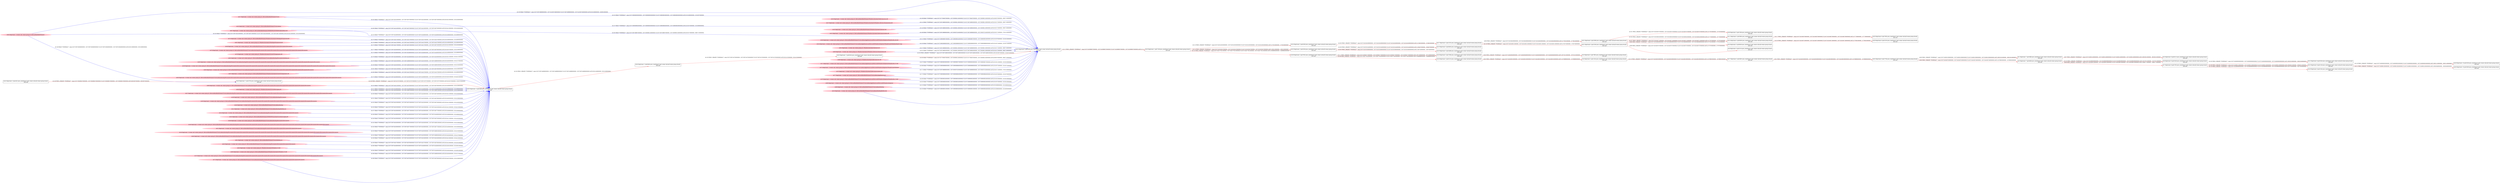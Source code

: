 digraph  {
rankdir=LR
"36"[color=pink,label="id:36 HopCount: -5 owner uid: owner group id: /Device/HarddiskVolume2/Users/admin/backup/Documents/Documents/Documents/Documents/Documents/Documents/Documents/Documents/Documents/Documents/Documents/Documents/Documents/Documents/Documents/Documents/Documents ", shape=oval,style=filled];
"35"[color=black,label="id:35 HopCount: -4 pid:5096 proc_starttime:0 cmd: owner uid:null owner group id:null,\n null null", shape=box,style=solid];
"36" -> "35" [id=128,__obj="READ"color=blue,label="id:128 READ **NORMAL**  seqs:[1557236744435000000, 1557236744682000000] T:[1557236744435000000, 1557236744682000000] relT:[5324402000000, 5324155000000]",style=solid];
"37"[color=pink,label="id:37 HopCount: -5 owner uid: owner group id: /Device/HarddiskVolume2/Users/admin/backup/Documents/Documents/Documents/Documents/Documents/Documents/Documents/Documents/Documents/Documents/Documents/Documents/Documents/Documents/Documents/Documents ", shape=oval,style=filled];
"37" -> "35" [id=129,__obj="READ"color=blue,label="id:129 READ **NORMAL**  seqs:[1557236744434000000, 1557236744681000000] T:[1557236744434000000, 1557236744681000000] relT:[5324403000000, 5324156000000]",style=solid];
"38"[color=pink,label="id:38 HopCount: -5 owner uid: owner group id: /Device/HarddiskVolume2/Users/admin/backup/Documents ", shape=oval,style=filled];
"38" -> "35" [id=130,__obj="READ"color=blue,label="id:130 READ **NORMAL**  seqs:[1557236744426000000, 1557236744674000000] T:[1557236744426000000, 1557236744674000000] relT:[5324411000000, 5324163000000]",style=solid];
"39"[color=pink,label="id:39 HopCount: -5 owner uid: owner group id: /Device/HarddiskVolume2/Users/admin/backup/Documents/Documents/Documents/Documents/Documents/Documents/Documents/Documents/Documents/Documents/Documents ", shape=oval,style=filled];
"39" -> "35" [id=131,__obj="READ"color=blue,label="id:131 READ **NORMAL**  seqs:[1557236744432000000, 1557236744679000000] T:[1557236744432000000, 1557236744679000000] relT:[5324405000000, 5324158000000]",style=solid];
"40"[color=pink,label="id:40 HopCount: -5 owner uid: owner group id: /Device/HarddiskVolume2/Users/admin/backup ", shape=oval,style=filled];
"40" -> "35" [id=132,__obj="READ"color=blue,label="id:132 READ **NORMAL**  seqs:[1557236744425000000, 1557236744674000000] T:[1557236744425000000, 1557236744674000000] relT:[5324412000000, 5324163000000]",style=solid];
"41"[color=pink,label="id:41 HopCount: -5 owner uid: owner group id: /Device/HarddiskVolume2/Users/admin/backup/desktop.ini ", shape=oval,style=filled];
"41" -> "35" [id=133,__obj="READ"color=blue,label="id:133 READ **NORMAL**  seqs:[1557236744425000000, 1557236744425000000] T:[1557236744425000000, 1557236744425000000] relT:[5324412000000, 5324412000000]",style=solid];
"34"[color=black,label="id:34 HopCount: -3 pid:6404 proc_starttime:0 cmd: owner uid:null owner group id:null,\n null null", shape=box,style=solid];
"35" -> "34" [id=134,__obj="PROC_CREATE"color=red,label="id:134 PROC_CREATE **NORMAL**  seqs:[1557236744688000000, 1557236744688000000] T:[1557236744688000000, 1557236744688000000] relT:[5324149000000, 5324149000000]",style=solid];
"57"[color=pink,label="id:57 HopCount: -2 owner uid: owner group id: /Device/HarddiskVolume2/Users ", shape=oval,style=filled];
"57" -> "35" [id=135,__obj="READ"color=blue,label="id:135 READ **NORMAL**  seqs:[1557236744424000000, 1557236744673000000] T:[1557236744424000000, 1557236744673000000] relT:[5324413000000, 5324164000000]",style=solid];
"43"[color=black,label="id:43 HopCount: -5 pid:4704 proc_starttime:0 cmd: owner uid:null owner group id:null,\n null null", shape=box,style=solid];
"43" -> "35" [id=136,__obj="PROC_CREATE"color=red,label="id:136 PROC_CREATE **NORMAL**  seqs:[1557236743767000000, 1557236743767000000] T:[1557236743767000000, 1557236743767000000] relT:[5325070000000, 5325070000000]",style=solid];
"44"[color=pink,label="id:44 HopCount: -5 owner uid: owner group id: /Device/HarddiskVolume2/Users/admin/backup/Documents/Documents/Documents/Documents/Documents ", shape=oval,style=filled];
"44" -> "35" [id=137,__obj="READ"color=blue,label="id:137 READ **NORMAL**  seqs:[1557236744428000000, 1557236744677000000] T:[1557236744428000000, 1557236744677000000] relT:[5324409000000, 5324160000000]",style=solid];
"58"[color=pink,label="id:58 HopCount: -2 owner uid: owner group id: /Device/HarddiskVolume2/Windows/System32/deviceaccess.dll ", shape=oval,style=filled];
"22"[color=black,label="id:22 HopCount: 0 pid:5500 proc_starttime:0 cmd: owner uid:null owner group id:null,\n null null", shape=box,style=solid];
"58" -> "22" [id=138,__obj="READ"color=blue,label="id:138 READ **NORMAL**  seqs:[1557237709467000000, 1557239386124000000] T:[1557237709467000000, 1557239386124000000] relT:[4359370000000, 2682713000000]",style=solid];
"45"[color=pink,label="id:45 HopCount: -5 owner uid: owner group id: /Device/HarddiskVolume2/WINDOWS/system32/coremessaging.dll ", shape=oval,style=filled];
"45" -> "35" [id=139,__obj="READ"color=blue,label="id:139 READ **NORMAL**  seqs:[1557236744448000000, 1557236744448000000] T:[1557236744448000000, 1557236744448000000] relT:[5324389000000, 5324389000000]",style=solid];
"46"[color=pink,label="id:46 HopCount: -5 owner uid: owner group id: /Device/HarddiskVolume2/Users/admin/backup/Documents/Documents ", shape=oval,style=filled];
"46" -> "35" [id=140,__obj="READ"color=blue,label="id:140 READ **NORMAL**  seqs:[1557236744426000000, 1557236744675000000] T:[1557236744426000000, 1557236744675000000] relT:[5324411000000, 5324162000000]",style=solid];
"47"[color=pink,label="id:47 HopCount: -2 owner uid: owner group id: /Device/HarddiskVolume2/Windows/System32/Windows.Devices.Enumeration.dll ", shape=oval,style=filled];
"47" -> "22" [id=141,__obj="READ"color=blue,label="id:141 READ **NORMAL**  seqs:[1557236749665000000, 1557239386118000000] T:[1557236749665000000, 1557239386118000000] relT:[5319172000000, 2682719000000]",style=solid];
"48"[color=pink,label="id:48 HopCount: -5 owner uid: owner group id: /Device/HarddiskVolume2/Users/admin/backup/Documents/Documents/Documents/Documents/Documents/Documents/Documents/Documents/Documents/Documents/Documents/Documents/Documents/Documents/Documents ", shape=oval,style=filled];
"48" -> "35" [id=142,__obj="READ"color=blue,label="id:142 READ **NORMAL**  seqs:[1557236744434000000, 1557236744681000000] T:[1557236744434000000, 1557236744681000000] relT:[5324403000000, 5324156000000]",style=solid];
"64"[color=pink,label="id:64 HopCount: -2 owner uid: owner group id: /Device/HarddiskVolume2 ", shape=oval,style=filled];
"64" -> "35" [id=143,__obj="READ"color=blue,label="id:143 READ **NORMAL**  seqs:[1557236744423000000, 1557236744672000000] T:[1557236744423000000, 1557236744672000000] relT:[5324414000000, 5324165000000]",style=solid];
"50"[color=pink,label="id:50 HopCount: -2 owner uid: owner group id: /Device/HarddiskVolume2/Windows/System32/biwinrt.dll ", shape=oval,style=filled];
"50" -> "22" [id=144,__obj="READ"color=blue,label="id:144 READ **NORMAL**  seqs:[1557236749665000000, 1557239386119000000] T:[1557236749665000000, 1557239386119000000] relT:[5319172000000, 2682718000000]",style=solid];
"51"[color=pink,label="id:51 HopCount: -5 owner uid: owner group id: /Device/HarddiskVolume2/Users/admin/backup/Documents/Documents/Documents/Documents/Documents/Documents ", shape=oval,style=filled];
"51" -> "35" [id=145,__obj="READ"color=blue,label="id:145 READ **NORMAL**  seqs:[1557236744429000000, 1557236744677000000] T:[1557236744429000000, 1557236744677000000] relT:[5324408000000, 5324160000000]",style=solid];
"52"[color=pink,label="id:52 HopCount: -2 owner uid: owner group id: /Device/HarddiskVolume2/Windows/System32/deviceassociation.dll ", shape=oval,style=filled];
"52" -> "22" [id=146,__obj="READ"color=blue,label="id:146 READ **NORMAL**  seqs:[1557236749666000000, 1557239287524000000] T:[1557236749666000000, 1557239287524000000] relT:[5319171000000, 2781313000000]",style=solid];
"53"[color=pink,label="id:53 HopCount: -2 owner uid: owner group id: /Device/HarddiskVolume2/Users/admin ", shape=oval,style=filled];
"53" -> "22" [id=147,__obj="READ"color=blue,label="id:147 READ **NORMAL**  seqs:[1557239836864000000, 1557239836929000000] T:[1557239836864000000, 1557239836929000000] relT:[2231973000000, 2231908000000]",style=solid];
"42"[color=black,label="id:42 HopCount: -6 pid:452 proc_starttime:0 cmd: owner uid:null owner group id:null,\n null null", shape=box,style=solid];
"42" -> "43" [id=148,__obj="PROC_CREATE"color=red,label="id:148 PROC_CREATE **NORMAL**  seqs:[1557236486470000000, 1557236486470000000] T:[1557236486470000000, 1557236486470000000] relT:[5582367000000, 5582367000000]",style=solid];
"64" -> "43" [id=149,__obj="READ"color=blue,label="id:149 READ **NORMAL**  seqs:[1557236743649000000, 1557236743649000000] T:[1557236743649000000, 1557236743649000000] relT:[5325188000000, 5325188000000]",style=solid];
"55"[color=black,label="id:55 HopCount: -2 pid:8164 proc_starttime:0 cmd: owner uid:null owner group id:null,\n null null", shape=box,style=solid];
"55" -> "22" [id=150,__obj="PROC_CREATE"color=red,label="id:150 PROC_CREATE **NORMAL**  seqs:[1557236744962000000, 1557236744962000000] T:[1557236744962000000, 1557236744962000000] relT:[5323875000000, 5323875000000]",style=solid];
"56"[color=pink,label="id:56 HopCount: -2 owner uid: owner group id: /Device/HarddiskVolume2/Users/admin/AppData/Local/Microsoft/Windows/Explorer/thumbcache_idx.db ", shape=oval,style=filled];
"56" -> "22" [id=151,__obj="READ"color=blue,label="id:151 READ **NORMAL**  seqs:[1557239836867000000, 1557239836924000000] T:[1557239836867000000, 1557239836924000000] relT:[2231970000000, 2231913000000]",style=solid];
"57" -> "22" [id=152,__obj="READ"color=blue,label="id:152 READ **NORMAL**  seqs:[1557239836929000000, 1557239836930000000] T:[1557239836929000000, 1557239836930000000] relT:[2231908000000, 2231907000000]",style=solid];
"59"[color=pink,label="id:59 HopCount: -5 owner uid: owner group id: /Device/HarddiskVolume2/Users/admin/backup/Documents/Documents/Documents/Documents/Documents/Documents/Documents/Documents/Documents/Documents/Documents/Documents/Documents/Documents/Documents/Documents/Documents/Documents ", shape=oval,style=filled];
"59" -> "35" [id=153,__obj="READ"color=blue,label="id:153 READ **NORMAL**  seqs:[1557236744435000000, 1557236744682000000] T:[1557236744435000000, 1557236744682000000] relT:[5324402000000, 5324155000000]",style=solid];
"60"[color=pink,label="id:60 HopCount: -5 owner uid: owner group id: /Device/HarddiskVolume2/Users/admin/backup/Documents/Documents/Documents/Documents/Documents/Documents/Documents/Documents/Documents/Documents/Documents/Documents/Documents/Documents ", shape=oval,style=filled];
"60" -> "35" [id=154,__obj="READ"color=blue,label="id:154 READ **NORMAL**  seqs:[1557236744433000000, 1557236744680000000] T:[1557236744433000000, 1557236744680000000] relT:[5324404000000, 5324157000000]",style=solid];
"54"[color=pink,label="id:54 HopCount: -2 owner uid: owner group id: /Device/HarddiskVolume2/Users/admin/AppData/Local/Microsoft/Windows/Explorer/ThumbCacheToDelete/thm3C.tmp ", shape=oval,style=filled];
"54" -> "22" [id=155,__obj="READ"color=blue,label="id:155 READ **NORMAL**  seqs:[1557239836866000000, 1557239836866000000] T:[1557239836866000000, 1557239836866000000] relT:[2231971000000, 2231971000000]",style=solid];
"61"[color=pink,label="id:61 HopCount: -5 owner uid: owner group id: /Device/HarddiskVolume2/Users/desktop.ini ", shape=oval,style=filled];
"61" -> "35" [id=156,__obj="READ"color=blue,label="id:156 READ **NORMAL**  seqs:[1557236744424000000, 1557236744424000000] T:[1557236744424000000, 1557236744424000000] relT:[5324413000000, 5324413000000]",style=solid];
"62"[color=pink,label="id:62 HopCount: -2 owner uid: owner group id: /Windows/System32/biwinrt.dll ", shape=oval,style=filled];
"62" -> "22" [id=157,__obj="READ"color=blue,label="id:157 READ **NORMAL**  seqs:[1557236749666000000, 1557239386119000000] T:[1557236749666000000, 1557239386119000000] relT:[5319171000000, 2682718000000]",style=solid];
"63"[color=pink,label="id:63 HopCount: -5 owner uid: owner group id: /Device/HarddiskVolume2/Users/admin/backup/Documents/Documents/Documents/Documents ", shape=oval,style=filled];
"63" -> "35" [id=158,__obj="READ"color=blue,label="id:158 READ **NORMAL**  seqs:[1557236744427000000, 1557236744676000000] T:[1557236744427000000, 1557236744676000000] relT:[5324410000000, 5324161000000]",style=solid];
"64" -> "22" [id=159,__obj="READ"color=blue,label="id:159 READ **NORMAL**  seqs:[1557236749668000000, 1557241828746000000] T:[1557236749668000000, 1557241828746000000] relT:[5319169000000, 240091000000]",style=solid];
"65"[color=pink,label="id:65 HopCount: -5 owner uid: owner group id: /Windows/System32/Windows.UI.dll ", shape=oval,style=filled];
"65" -> "35" [id=160,__obj="READ"color=blue,label="id:160 READ **NORMAL**  seqs:[1557236744446000000, 1557236744446000000] T:[1557236744446000000, 1557236744446000000] relT:[5324391000000, 5324391000000]",style=solid];
"66"[color=pink,label="id:66 HopCount: -2 owner uid: owner group id: /Windows/System32/Windows.Devices.Enumeration.dll ", shape=oval,style=filled];
"66" -> "22" [id=161,__obj="READ"color=blue,label="id:161 READ **NORMAL**  seqs:[1557236749665000000, 1557239386118000000] T:[1557236749665000000, 1557239386118000000] relT:[5319172000000, 2682719000000]",style=solid];
"67"[color=pink,label="id:67 HopCount: -2 owner uid: owner group id: /Device/HarddiskVolume2/WINDOWS/SYSTEM32/kernelbase.dll ", shape=oval,style=filled];
"67" -> "22" [id=162,__obj="READ"color=blue,label="id:162 READ **NORMAL**  seqs:[1557236749667000000, 1557239386124000000] T:[1557236749667000000, 1557239386124000000] relT:[5319170000000, 2682713000000]",style=solid];
"53" -> "35" [id=163,__obj="READ"color=blue,label="id:163 READ **NORMAL**  seqs:[1557236744424000000, 1557236744673000000] T:[1557236744424000000, 1557236744673000000] relT:[5324413000000, 5324164000000]",style=solid];
"69"[color=pink,label="id:69 HopCount: -5 owner uid: owner group id: /Device/HarddiskVolume2/Windows/System32/Windows.UI.dll ", shape=oval,style=filled];
"69" -> "35" [id=164,__obj="READ"color=blue,label="id:164 READ **NORMAL**  seqs:[1557236744445000000, 1557236744446000000] T:[1557236744445000000, 1557236744446000000] relT:[5324392000000, 5324391000000]",style=solid];
"68"[color=pink,label="id:68 HopCount: -2 owner uid: owner group id: /Windows/System32/deviceaccess.dll ", shape=oval,style=filled];
"68" -> "22" [id=165,__obj="READ"color=blue,label="id:165 READ **NORMAL**  seqs:[1557237709467000000, 1557239386124000000] T:[1557237709467000000, 1557239386124000000] relT:[4359370000000, 2682713000000]",style=solid];
"70"[color=pink,label="id:70 HopCount: -5 owner uid: owner group id: /Device/HarddiskVolume2/Users/admin/backup/Documents/Documents/Documents/Documents/Documents/Documents/Documents/Documents/Documents/Documents/Documents/Documents/Documents ", shape=oval,style=filled];
"70" -> "35" [id=166,__obj="READ"color=blue,label="id:166 READ **NORMAL**  seqs:[1557236744433000000, 1557236744680000000] T:[1557236744433000000, 1557236744680000000] relT:[5324404000000, 5324157000000]",style=solid];
"71"[color=pink,label="id:71 HopCount: -2 owner uid: owner group id: /Device/HarddiskVolume2/Users/admin/AppData/Local/Microsoft/Windows/Explorer/thumbcache_32.db ", shape=oval,style=filled];
"71" -> "22" [id=167,__obj="READ"color=blue,label="id:167 READ **NORMAL**  seqs:[1557239836926000000, 1557239836927000000] T:[1557239836926000000, 1557239836927000000] relT:[2231911000000, 2231910000000]",style=solid];
"72"[color=pink,label="id:72 HopCount: -5 owner uid: owner group id: /Device/HarddiskVolume2/Users/admin/backup/Documents/Documents/Documents/Documents/Documents/Documents/Documents ", shape=oval,style=filled];
"72" -> "35" [id=168,__obj="READ"color=blue,label="id:168 READ **NORMAL**  seqs:[1557236744430000000, 1557236744678000000] T:[1557236744430000000, 1557236744678000000] relT:[5324407000000, 5324159000000]",style=solid];
"73"[color=pink,label="id:73 HopCount: -2 owner uid: owner group id: /Device/HarddiskVolume2/Users/admin/AppData/Local/Microsoft/Windows/Explorer/ThumbCacheToDelete ", shape=oval,style=filled];
"73" -> "22" [id=169,__obj="READ"color=blue,label="id:169 READ **NORMAL**  seqs:[1557239836866000000, 1557239836866000000] T:[1557239836866000000, 1557239836866000000] relT:[2231971000000, 2231971000000]",style=solid];
"74"[color=pink,label="id:74 HopCount: -5 owner uid: owner group id: /Device/HarddiskVolume2/Windows/System32/TextInputFramework.dll ", shape=oval,style=filled];
"74" -> "35" [id=170,__obj="READ"color=blue,label="id:170 READ **NORMAL**  seqs:[1557236744447000000, 1557236744447000000] T:[1557236744447000000, 1557236744447000000] relT:[5324390000000, 5324390000000]",style=solid];
"75"[color=pink,label="id:75 HopCount: -2 owner uid: owner group id: /Windows/System32/deviceassociation.dll ", shape=oval,style=filled];
"75" -> "22" [id=171,__obj="READ"color=blue,label="id:171 READ **NORMAL**  seqs:[1557236749666000000, 1557239287523000000] T:[1557236749666000000, 1557239287523000000] relT:[5319171000000, 2781314000000]",style=solid];
"77"[color=pink,label="id:77 HopCount: -2 owner uid: owner group id: /Device/HarddiskVolume2/Users/admin/AppData/Local ", shape=oval,style=filled];
"77" -> "22" [id=172,__obj="READ"color=blue,label="id:172 READ **NORMAL**  seqs:[1557239836864000000, 1557239836864000000] T:[1557239836864000000, 1557239836864000000] relT:[2231973000000, 2231973000000]",style=solid];
"49"[color=pink,label="id:49 HopCount: -5 owner uid: owner group id: /Device/HarddiskVolume2/Users/admin/backup/Documents/Documents/Documents ", shape=oval,style=filled];
"49" -> "35" [id=173,__obj="READ"color=blue,label="id:173 READ **NORMAL**  seqs:[1557236744427000000, 1557236744675000000] T:[1557236744427000000, 1557236744675000000] relT:[5324410000000, 5324162000000]",style=solid];
"79"[color=pink,label="id:79 HopCount: -5 owner uid: owner group id: /Windows/System32/CoreUIComponents.dll ", shape=oval,style=filled];
"79" -> "35" [id=174,__obj="READ"color=blue,label="id:174 READ **NORMAL**  seqs:[1557236744448000000, 1557236744448000000] T:[1557236744448000000, 1557236744448000000] relT:[5324389000000, 5324389000000]",style=solid];
"80"[color=pink,label="id:80 HopCount: -5 owner uid: owner group id: /Device/HarddiskVolume2/Users/admin/backup/Documents/Documents/Documents/Documents/Documents/Documents/Documents/Documents/Documents/Documents/Documents/Documents/Documents/Documents/Documents/Documents/Documents/Documents/Documents ", shape=oval,style=filled];
"80" -> "35" [id=175,__obj="READ"color=blue,label="id:175 READ **NORMAL**  seqs:[1557236744436000000, 1557236744436000000] T:[1557236744436000000, 1557236744436000000] relT:[5324401000000, 5324401000000]",style=solid];
"81"[color=pink,label="id:81 HopCount: -5 owner uid: owner group id: /Windows/System32/TextInputFramework.dll ", shape=oval,style=filled];
"81" -> "35" [id=176,__obj="READ"color=blue,label="id:176 READ **NORMAL**  seqs:[1557236744447000000, 1557236744447000000] T:[1557236744447000000, 1557236744447000000] relT:[5324390000000, 5324390000000]",style=solid];
"76"[color=pink,label="id:76 HopCount: -5 owner uid: owner group id: /Device/HarddiskVolume2/Users/admin/backup/Documents/Documents/Documents/Documents/Documents/Documents/Documents/Documents ", shape=oval,style=filled];
"76" -> "35" [id=177,__obj="READ"color=blue,label="id:177 READ **NORMAL**  seqs:[1557236744430000000, 1557236744678000000] T:[1557236744430000000, 1557236744678000000] relT:[5324407000000, 5324159000000]",style=solid];
"82"[color=pink,label="id:82 HopCount: -5 owner uid: owner group id: /Device/HarddiskVolume2/Users/admin/backup/Documents/desktop.ini ", shape=oval,style=filled];
"82" -> "35" [id=178,__obj="READ"color=blue,label="id:178 READ **NORMAL**  seqs:[1557236744426000000, 1557236744426000000] T:[1557236744426000000, 1557236744426000000] relT:[5324411000000, 5324411000000]",style=solid];
"83"[color=pink,label="id:83 HopCount: -5 owner uid: owner group id: /Device/HarddiskVolume2/Users/admin/backup/Documents/Documents/Documents/Documents/Documents/Documents/Documents/Documents/Documents/Documents/Documents/Documents ", shape=oval,style=filled];
"83" -> "35" [id=179,__obj="READ"color=blue,label="id:179 READ **NORMAL**  seqs:[1557236744432000000, 1557236744680000000] T:[1557236744432000000, 1557236744680000000] relT:[5324405000000, 5324157000000]",style=solid];
"78"[color=pink,label="id:78 HopCount: -2 owner uid: owner group id: /Device/HarddiskVolume2/Users/admin/AppData/Local/Microsoft/Windows/Explorer/thumbcache_16.db ", shape=oval,style=filled];
"78" -> "22" [id=180,__obj="READ"color=blue,label="id:180 READ **NORMAL**  seqs:[1557239836924000000, 1557239836924000000] T:[1557239836924000000, 1557239836924000000] relT:[2231913000000, 2231913000000]",style=solid];
"85"[color=pink,label="id:85 HopCount: -5 owner uid: owner group id: /Device/HarddiskVolume2/Users/admin/backup/Documents/Documents/Documents/Documents/Documents/Documents/Documents/Documents/Documents/Documents ", shape=oval,style=filled];
"85" -> "35" [id=181,__obj="READ"color=blue,label="id:181 READ **NORMAL**  seqs:[1557236744431000000, 1557236744679000000] T:[1557236744431000000, 1557236744679000000] relT:[5324406000000, 5324158000000]",style=solid];
"86"[color=pink,label="id:86 HopCount: -2 owner uid: owner group id: /Device/HarddiskVolume2/Users/admin/AppData/Local/Microsoft/Windows/Explorer ", shape=oval,style=filled];
"86" -> "22" [id=182,__obj="READ"color=blue,label="id:182 READ **NORMAL**  seqs:[1557239836865000000, 1557239836924000000] T:[1557239836865000000, 1557239836924000000] relT:[2231972000000, 2231913000000]",style=solid];
"87"[color=pink,label="id:87 HopCount: -5 owner uid: owner group id: /Device/HarddiskVolume2/Windows/System32/CoreUIComponents.dll ", shape=oval,style=filled];
"87" -> "35" [id=183,__obj="READ"color=blue,label="id:183 READ **NORMAL**  seqs:[1557236744447000000, 1557236744447000000] T:[1557236744447000000, 1557236744447000000] relT:[5324390000000, 5324390000000]",style=solid];
"27"[color=black,label="id:27 HopCount: 3 pid:1532 proc_starttime:0 cmd: owner uid:null owner group id:null,\n null null", shape=box,style=solid];
"31"[color=black,label="id:31 HopCount: 4 pid:1880 proc_starttime:0 cmd: owner uid:null owner group id:null,\n null null", shape=box,style=solid];
"27" -> "31" [id=90,__obj="PROC_CREATE"color=red,label="id:90 PROC_CREATE **NORMAL**  seqs:[1557242546438000000, 1557242546438000000] T:[1557242546438000000, 1557242546438000000] relT:[-477601000000, -477601000000]",style=solid];
"17"[color=black,label="id:17 HopCount: 5 pid:5632 proc_starttime:0 cmd: owner uid:null owner group id:null,\n null null", shape=box,style=solid];
"32"[color=black,label="id:32 HopCount: 6 pid:7764 proc_starttime:0 cmd: owner uid:null owner group id:null,\n null null", shape=box,style=solid];
"17" -> "32" [id=91,__obj="PROC_CREATE"color=red,label="id:91 PROC_CREATE **NORMAL**  seqs:[1557244548536000000, 1557244548536000000] T:[1557244548536000000, 1557244548536000000] relT:[-2479699000000, -2479699000000]",style=solid];
"16"[color=black,label="id:16 HopCount: 3 pid:5124 proc_starttime:0 cmd: owner uid:null owner group id:null,\n null null", shape=box,style=solid];
"0"[color=black,label="id:0 HopCount: 4 pid:1344 proc_starttime:0 cmd: owner uid:null owner group id:null,\n null null", shape=box,style=solid];
"16" -> "0" [id=92,__obj="PROC_CREATE"color=red,label="id:92 PROC_CREATE **NORMAL**  seqs:[1557244548525000000, 1557244548525000000] T:[1557244548525000000, 1557244548525000000] relT:[-2479688000000, -2479688000000]",style=solid];
"1"[color=black,label="id:1 HopCount: 7 pid:2980 proc_starttime:0 cmd: owner uid:null owner group id:null,\n null null", shape=box,style=solid];
"32" -> "1" [id=93,__obj="PROC_CREATE"color=red,label="id:93 PROC_CREATE **NORMAL**  seqs:[1557245901038000000, 1557245901038000000] T:[1557245901038000000, 1557245901038000000] relT:[-3832201000000, -3832201000000]",style=solid];
"19"[color=black,label="id:19 HopCount: 3 pid:7380 proc_starttime:0 cmd: owner uid:null owner group id:null,\n null null", shape=box,style=solid];
"2"[color=black,label="id:2 HopCount: 4 pid:7992 proc_starttime:0 cmd: owner uid:null owner group id:null,\n null null", shape=box,style=solid];
"19" -> "2" [id=94,__obj="PROC_CREATE"color=red,label="id:94 PROC_CREATE **NORMAL**  seqs:[1557244940849000000, 1557244940849000000] T:[1557244940849000000, 1557244940849000000] relT:[-2872012000000, -2872012000000]",style=solid];
"3"[color=black,label="id:3 HopCount: 7 pid:4656 proc_starttime:0 cmd: owner uid:null owner group id:null,\n null null", shape=box,style=solid];
"32" -> "3" [id=95,__obj="PROC_CREATE"color=red,label="id:95 PROC_CREATE **NORMAL**  seqs:[1557244548740000000, 1557244548740000000] T:[1557244548740000000, 1557244548740000000] relT:[-2479903000000, -2479903000000]",style=solid];
"4"[color=black,label="id:4 HopCount: 5 pid:8028 proc_starttime:0 cmd: owner uid:null owner group id:null,\n null null", shape=box,style=solid];
"31" -> "4" [id=96,__obj="PROC_CREATE"color=red,label="id:96 PROC_CREATE **NORMAL**  seqs:[1557242546649000000, 1557242546649000000] T:[1557242546649000000, 1557242546649000000] relT:[-477812000000, -477812000000]",style=solid];
"5"[color=black,label="id:5 HopCount: 8 pid:6112 proc_starttime:0 cmd: owner uid:null owner group id:null,\n null null", shape=box,style=solid];
"1" -> "5" [id=97,__obj="PROC_CREATE"color=red,label="id:97 PROC_CREATE **NORMAL**  seqs:[1557245901458000000, 1557245901458000000] T:[1557245901458000000, 1557245901458000000] relT:[-3832621000000, -3832621000000]",style=solid];
"6"[color=black,label="id:6 HopCount: 5 pid:5124 proc_starttime:0 cmd: owner uid:null owner group id:null,\n null null", shape=box,style=solid];
"31" -> "6" [id=98,__obj="PROC_CREATE"color=red,label="id:98 PROC_CREATE **NORMAL**  seqs:[1557242546707000000, 1557242546707000000] T:[1557242546707000000, 1557242546707000000] relT:[-477870000000, -477870000000]",style=solid];
"7"[color=black,label="id:7 HopCount: 8 pid:2792 proc_starttime:0 cmd: owner uid:null owner group id:null,\n null null", shape=box,style=solid];
"3" -> "7" [id=99,__obj="PROC_CREATE"color=red,label="id:99 PROC_CREATE **NORMAL**  seqs:[1557244549014000000, 1557244549014000000] T:[1557244549014000000, 1557244549014000000] relT:[-2480177000000, -2480177000000]",style=solid];
"24"[color=black,label="id:24 HopCount: 2 pid:8160 proc_starttime:0 cmd: owner uid:null owner group id:null,\n null null", shape=box,style=solid];
"24" -> "27" [id=100,__obj="PROC_CREATE"color=red,label="id:100 PROC_CREATE **NORMAL**  seqs:[1557242543439000000, 1557242543439000000] T:[1557242543439000000, 1557242543439000000] relT:[-474602000000, -474602000000]",style=solid];
"8"[color=black,label="id:8 HopCount: 5 pid:1336 proc_starttime:0 cmd: owner uid:null owner group id:null,\n null null", shape=box,style=solid];
"31" -> "8" [id=101,__obj="PROC_CREATE"color=red,label="id:101 PROC_CREATE **NORMAL**  seqs:[1557242546707000000, 1557242546707000000] T:[1557242546707000000, 1557242546707000000] relT:[-477870000000, -477870000000]",style=solid];
"9"[color=black,label="id:9 HopCount: 8 pid:3240 proc_starttime:0 cmd: owner uid:null owner group id:null,\n null null", shape=box,style=solid];
"3" -> "9" [id=102,__obj="PROC_CREATE"color=red,label="id:102 PROC_CREATE **NORMAL**  seqs:[1557245496508000000, 1557245496508000000] T:[1557245496508000000, 1557245496508000000] relT:[-3427671000000, -3427671000000]",style=solid];
"25"[color=black,label="id:25 HopCount: 2 pid:5328 proc_starttime:0 cmd: owner uid:null owner group id:null,\n null null", shape=box,style=solid];
"10"[color=black,label="id:10 HopCount: 3 pid:4468 proc_starttime:0 cmd: owner uid:null owner group id:null,\n null null", shape=box,style=solid];
"25" -> "10" [id=103,__obj="PROC_CREATE"color=red,label="id:103 PROC_CREATE **NORMAL**  seqs:[1557242325580000000, 1557242325580000000] T:[1557242325580000000, 1557242325580000000] relT:[-256743000000, -256743000000]",style=solid];
"11"[color=black,label="id:11 HopCount: 5 pid:3804 proc_starttime:0 cmd: owner uid:null owner group id:null,\n null null", shape=box,style=solid];
"31" -> "11" [id=104,__obj="PROC_CREATE"color=red,label="id:104 PROC_CREATE **NORMAL**  seqs:[1557242546542000000, 1557242546542000000] T:[1557242546542000000, 1557242546542000000] relT:[-477705000000, -477705000000]",style=solid];
"12"[color=black,label="id:12 HopCount: 9 pid:3240 proc_starttime:0 cmd: owner uid:null owner group id:null,\n null null", shape=box,style=solid];
"7" -> "12" [id=105,__obj="PROC_CREATE"color=red,label="id:105 PROC_CREATE **NORMAL**  seqs:[1557245900856000000, 1557245900856000000] T:[1557245900856000000, 1557245900856000000] relT:[-3832019000000, -3832019000000]",style=solid];
"13"[color=black,label="id:13 HopCount: 3 pid:6404 proc_starttime:0 cmd: owner uid:null owner group id:null,\n null null", shape=box,style=solid];
"25" -> "13" [id=106,__obj="PROC_CREATE"color=red,label="id:106 PROC_CREATE **NORMAL**  seqs:[1557242325244000000, 1557242325244000000] T:[1557242325244000000, 1557242325244000000] relT:[-256407000000, -256407000000]",style=solid];
"14"[color=black,label="id:14 HopCount: 5 pid:6500 proc_starttime:0 cmd: owner uid:null owner group id:null,\n null null", shape=box,style=solid];
"31" -> "14" [id=107,__obj="PROC_CREATE"color=red,label="id:107 PROC_CREATE **NORMAL**  seqs:[1557242546712000000, 1557242546712000000] T:[1557242546712000000, 1557242546712000000] relT:[-477875000000, -477875000000]",style=solid];
"15"[color=black,label="id:15 HopCount: 9 pid:2156 proc_starttime:0 cmd: owner uid:null owner group id:null,\n null null", shape=box,style=solid];
"7" -> "15" [id=108,__obj="PROC_CREATE"color=red,label="id:108 PROC_CREATE **NORMAL**  seqs:[1557245895158000000, 1557245895158000000] T:[1557245895158000000, 1557245895158000000] relT:[-3826321000000, -3826321000000]",style=solid];
"26"[color=black,label="id:26 HopCount: 2 pid:7652 proc_starttime:0 cmd: owner uid:null owner group id:null,\n null null", shape=box,style=solid];
"26" -> "16" [id=109,__obj="PROC_CREATE"color=red,label="id:109 PROC_CREATE **NORMAL**  seqs:[1557244477823000000, 1557244477823000000] T:[1557244477823000000, 1557244477823000000] relT:[-2408986000000, -2408986000000]",style=solid];
"0" -> "17" [id=110,__obj="PROC_CREATE"color=red,label="id:110 PROC_CREATE **NORMAL**  seqs:[1557244548529000000, 1557244548529000000] T:[1557244548529000000, 1557244548529000000] relT:[-2479692000000, -2479692000000]",style=solid];
"26" -> "19" [id=111,__obj="PROC_CREATE"color=red,label="id:111 PROC_CREATE **NORMAL**  seqs:[1557244940773000000, 1557244940773000000] T:[1557244940773000000, 1557244940773000000] relT:[-2871936000000, -2871936000000]",style=solid];
"23"[color=black,label="id:23 HopCount: 1 pid:7136 proc_starttime:0 cmd: owner uid:null owner group id:null,\n null null", shape=box,style=solid];
"22" -> "23" [id=112,__obj="PROC_CREATE"color=red,label="id:112 PROC_CREATE **NORMAL**  seqs:[1557242068837000000, 1557242068837000000] T:[1557242068837000000, 1557242068837000000] relT:[0, 0]",style=solid];
"23" -> "24" [id=113,__obj="PROC_CREATE"color=red,label="id:113 PROC_CREATE **NORMAL**  seqs:[1557242541653000000, 1557242541653000000] T:[1557242541653000000, 1557242541653000000] relT:[-472816000000, -472816000000]",style=solid];
"23" -> "25" [id=114,__obj="PROC_CREATE"color=red,label="id:114 PROC_CREATE **NORMAL**  seqs:[1557242325047000000, 1557242325047000000] T:[1557242325047000000, 1557242325047000000] relT:[-256210000000, -256210000000]",style=solid];
"23" -> "26" [id=115,__obj="PROC_CREATE"color=red,label="id:115 PROC_CREATE **NORMAL**  seqs:[1557244477821000000, 1557244477821000000] T:[1557244477821000000, 1557244477821000000] relT:[-2408984000000, -2408984000000]",style=solid];
"18"[color=black,label="id:18 HopCount: 9 pid:2164 proc_starttime:0 cmd: owner uid:null owner group id:null,\n null null", shape=box,style=solid];
"7" -> "18" [id=116,__obj="PROC_CREATE"color=red,label="id:116 PROC_CREATE **NORMAL**  seqs:[1557245496390000000, 1557245496390000000] T:[1557245496390000000, 1557245496390000000] relT:[-3427553000000, -3427553000000]",style=solid];
"20"[color=black,label="id:20 HopCount: 6 pid:7092 proc_starttime:0 cmd: owner uid:null owner group id:null,\n null null", shape=box,style=solid];
"11" -> "20" [id=117,__obj="PROC_CREATE"color=red,label="id:117 PROC_CREATE **NORMAL**  seqs:[1557242546576000000, 1557242546576000000] T:[1557242546576000000, 1557242546576000000] relT:[-477739000000, -477739000000]",style=solid];
"28"[color=black,label="id:28 HopCount: 10 pid:5328 proc_starttime:0 cmd: owner uid:null owner group id:null,\n null null", shape=box,style=solid];
"15" -> "28" [id=118,__obj="PROC_CREATE"color=red,label="id:118 PROC_CREATE **NORMAL**  seqs:[1557245900955000000, 1557245900955000000] T:[1557245900955000000, 1557245900955000000] relT:[-3832118000000, -3832118000000]",style=solid];
"21"[color=black,label="id:21 HopCount: 4 pid:1304 proc_starttime:0 cmd: owner uid:null owner group id:null,\n null null", shape=box,style=solid];
"27" -> "21" [id=119,__obj="PROC_CREATE"color=red,label="id:119 PROC_CREATE **NORMAL**  seqs:[1557242543911000000, 1557242543911000000] T:[1557242543911000000, 1557242543911000000] relT:[-475074000000, -475074000000]",style=solid];
"29"[color=black,label="id:29 HopCount: 6 pid:2220 proc_starttime:0 cmd: owner uid:null owner group id:null,\n null null", shape=box,style=solid];
"14" -> "29" [id=120,__obj="PROC_CREATE"color=red,label="id:120 PROC_CREATE **NORMAL**  seqs:[1557242546718000000, 1557242546718000000] T:[1557242546718000000, 1557242546718000000] relT:[-477881000000, -477881000000]",style=solid];
"30"[color=black,label="id:30 HopCount: 10 pid:2928 proc_starttime:0 cmd: owner uid:null owner group id:null,\n null null", shape=box,style=solid];
"15" -> "30" [id=121,__obj="PROC_CREATE"color=red,label="id:121 PROC_CREATE **NORMAL**  seqs:[1557245895185000000, 1557245895185000000] T:[1557245895185000000, 1557245895185000000] relT:[-3826348000000, -3826348000000]",style=solid];
"88"[color=pink,label="id:88 HopCount: -2 owner uid: owner group id: /Device/HarddiskVolume2/Users/admin/Desktop ", shape=oval,style=filled];
"88" -> "22" [id=122,__obj="READ"color=blue,label="id:122 READ **NORMAL**  seqs:[1557239836928000000, 1557239836928000000] T:[1557239836928000000, 1557239836928000000] relT:[2231909000000, 2231909000000]",style=solid];
"89"[color=pink,label="id:89 HopCount: -5 owner uid: owner group id: /Device/HarddiskVolume2/Users/admin/backup/Documents/Documents/Documents/Documents/Documents/Documents/Documents/Documents/Documents ", shape=oval,style=filled];
"89" -> "35" [id=123,__obj="READ"color=blue,label="id:123 READ **NORMAL**  seqs:[1557236744431000000, 1557236744678000000] T:[1557236744431000000, 1557236744678000000] relT:[5324406000000, 5324159000000]",style=solid];
"67" -> "35" [id=124,__obj="READ"color=blue,label="id:124 READ **NORMAL**  seqs:[1557236744449000000, 1557236744449000000] T:[1557236744449000000, 1557236744449000000] relT:[5324388000000, 5324388000000]",style=solid];
"33"[color=pink,label="id:33 HopCount: -2 owner uid: owner group id: /Device/HarddiskVolume2/Users/admin/Desktop/firefox.lnk ", shape=oval,style=filled];
"33" -> "22" [id=125,__obj="READ"color=blue,label="id:125 READ **NORMAL**  seqs:[1557239836931000000, 1557239836934000000] T:[1557239836931000000, 1557239836934000000] relT:[2231906000000, 2231903000000]",style=solid];
"34" -> "55" [id=126,__obj="PROC_CREATE"color=red,label="id:126 PROC_CREATE **NORMAL**  seqs:[1557236744705000000, 1557236744705000000] T:[1557236744705000000, 1557236744705000000] relT:[5324132000000, 5324132000000]",style=solid];
"84"[color=pink,label="id:84 HopCount: -5 owner uid: owner group id: /Windows/System32/CoreMessaging.dll ", shape=oval,style=filled];
"84" -> "35" [id=127,__obj="READ"color=blue,label="id:127 READ **NORMAL**  seqs:[1557236744448000000, 1557236744448000000] T:[1557236744448000000, 1557236744448000000] relT:[5324389000000, 5324389000000]",style=solid];
}